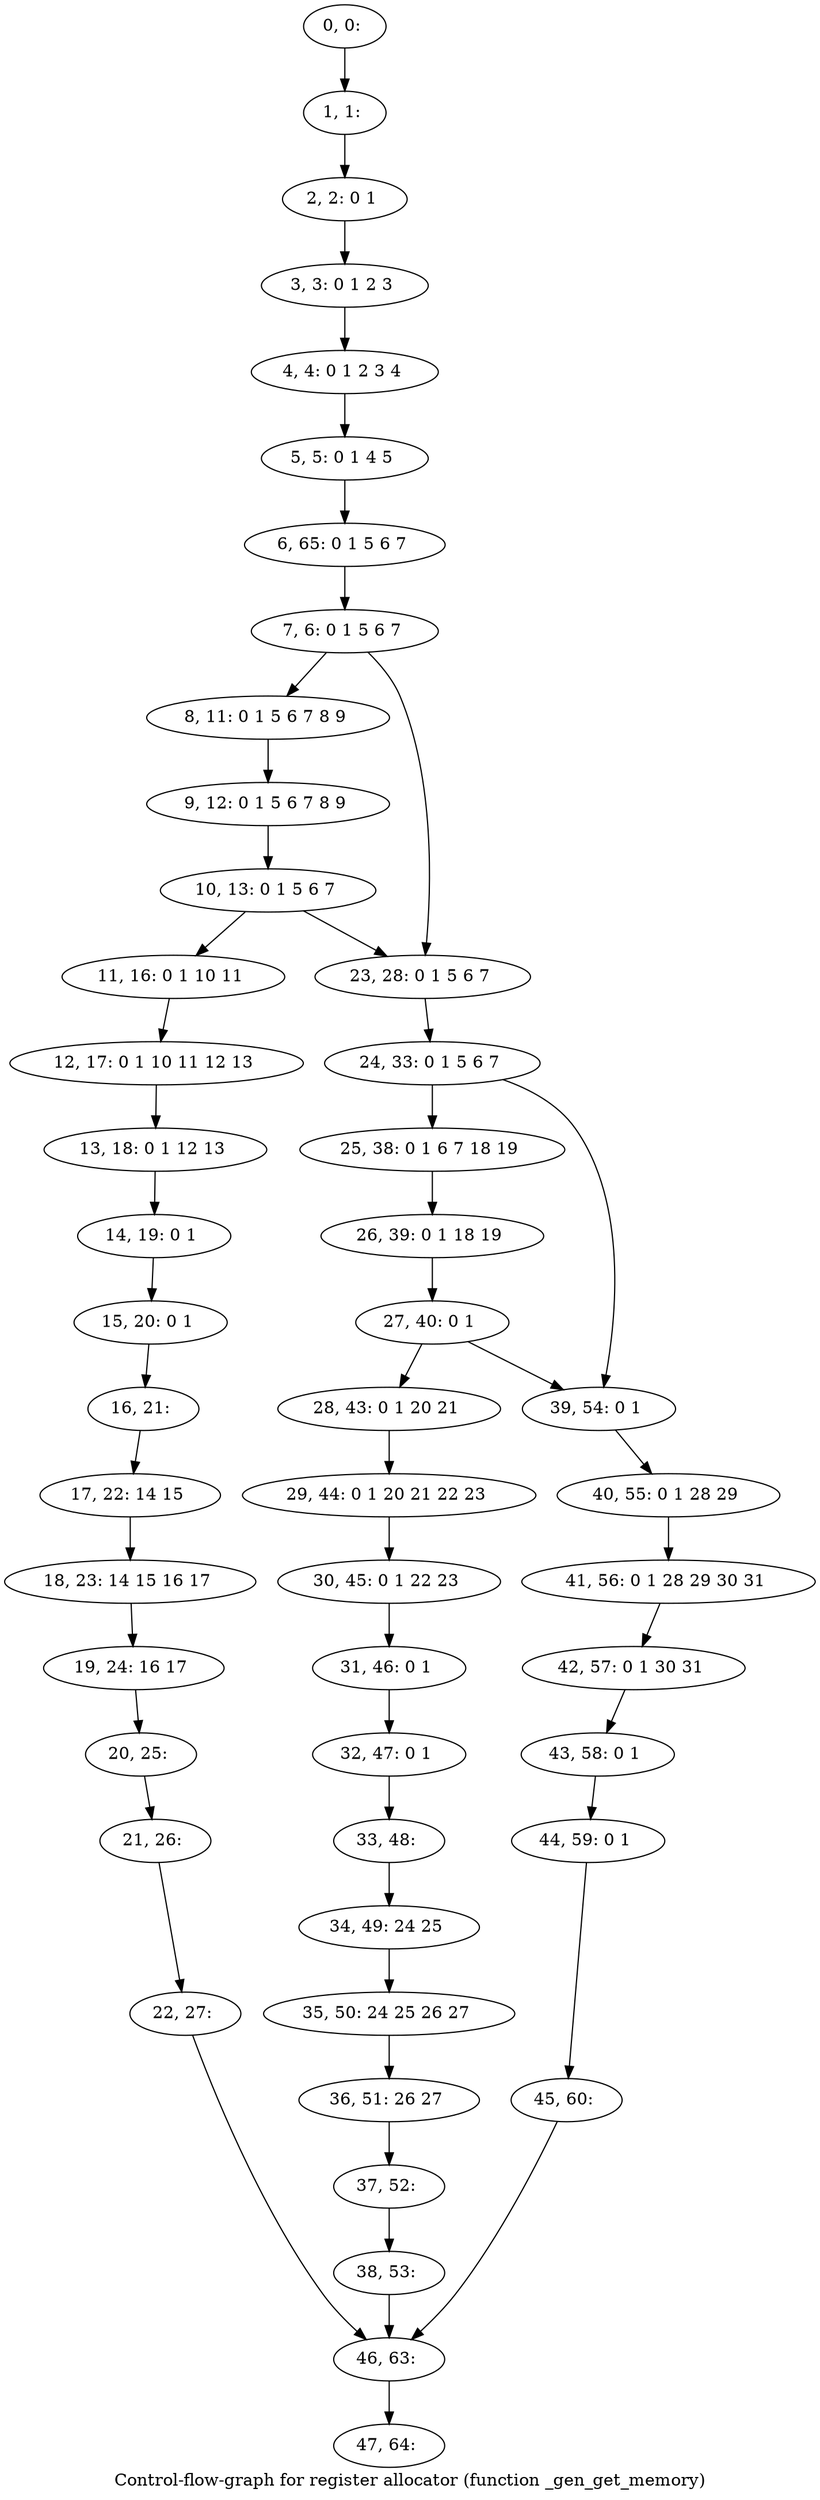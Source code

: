 digraph G {
graph [label="Control-flow-graph for register allocator (function _gen_get_memory)"]
0[label="0, 0: "];
1[label="1, 1: "];
2[label="2, 2: 0 1 "];
3[label="3, 3: 0 1 2 3 "];
4[label="4, 4: 0 1 2 3 4 "];
5[label="5, 5: 0 1 4 5 "];
6[label="6, 65: 0 1 5 6 7 "];
7[label="7, 6: 0 1 5 6 7 "];
8[label="8, 11: 0 1 5 6 7 8 9 "];
9[label="9, 12: 0 1 5 6 7 8 9 "];
10[label="10, 13: 0 1 5 6 7 "];
11[label="11, 16: 0 1 10 11 "];
12[label="12, 17: 0 1 10 11 12 13 "];
13[label="13, 18: 0 1 12 13 "];
14[label="14, 19: 0 1 "];
15[label="15, 20: 0 1 "];
16[label="16, 21: "];
17[label="17, 22: 14 15 "];
18[label="18, 23: 14 15 16 17 "];
19[label="19, 24: 16 17 "];
20[label="20, 25: "];
21[label="21, 26: "];
22[label="22, 27: "];
23[label="23, 28: 0 1 5 6 7 "];
24[label="24, 33: 0 1 5 6 7 "];
25[label="25, 38: 0 1 6 7 18 19 "];
26[label="26, 39: 0 1 18 19 "];
27[label="27, 40: 0 1 "];
28[label="28, 43: 0 1 20 21 "];
29[label="29, 44: 0 1 20 21 22 23 "];
30[label="30, 45: 0 1 22 23 "];
31[label="31, 46: 0 1 "];
32[label="32, 47: 0 1 "];
33[label="33, 48: "];
34[label="34, 49: 24 25 "];
35[label="35, 50: 24 25 26 27 "];
36[label="36, 51: 26 27 "];
37[label="37, 52: "];
38[label="38, 53: "];
39[label="39, 54: 0 1 "];
40[label="40, 55: 0 1 28 29 "];
41[label="41, 56: 0 1 28 29 30 31 "];
42[label="42, 57: 0 1 30 31 "];
43[label="43, 58: 0 1 "];
44[label="44, 59: 0 1 "];
45[label="45, 60: "];
46[label="46, 63: "];
47[label="47, 64: "];
0->1 ;
1->2 ;
2->3 ;
3->4 ;
4->5 ;
5->6 ;
6->7 ;
7->8 ;
7->23 ;
8->9 ;
9->10 ;
10->11 ;
10->23 ;
11->12 ;
12->13 ;
13->14 ;
14->15 ;
15->16 ;
16->17 ;
17->18 ;
18->19 ;
19->20 ;
20->21 ;
21->22 ;
22->46 ;
23->24 ;
24->25 ;
24->39 ;
25->26 ;
26->27 ;
27->28 ;
27->39 ;
28->29 ;
29->30 ;
30->31 ;
31->32 ;
32->33 ;
33->34 ;
34->35 ;
35->36 ;
36->37 ;
37->38 ;
38->46 ;
39->40 ;
40->41 ;
41->42 ;
42->43 ;
43->44 ;
44->45 ;
45->46 ;
46->47 ;
}
